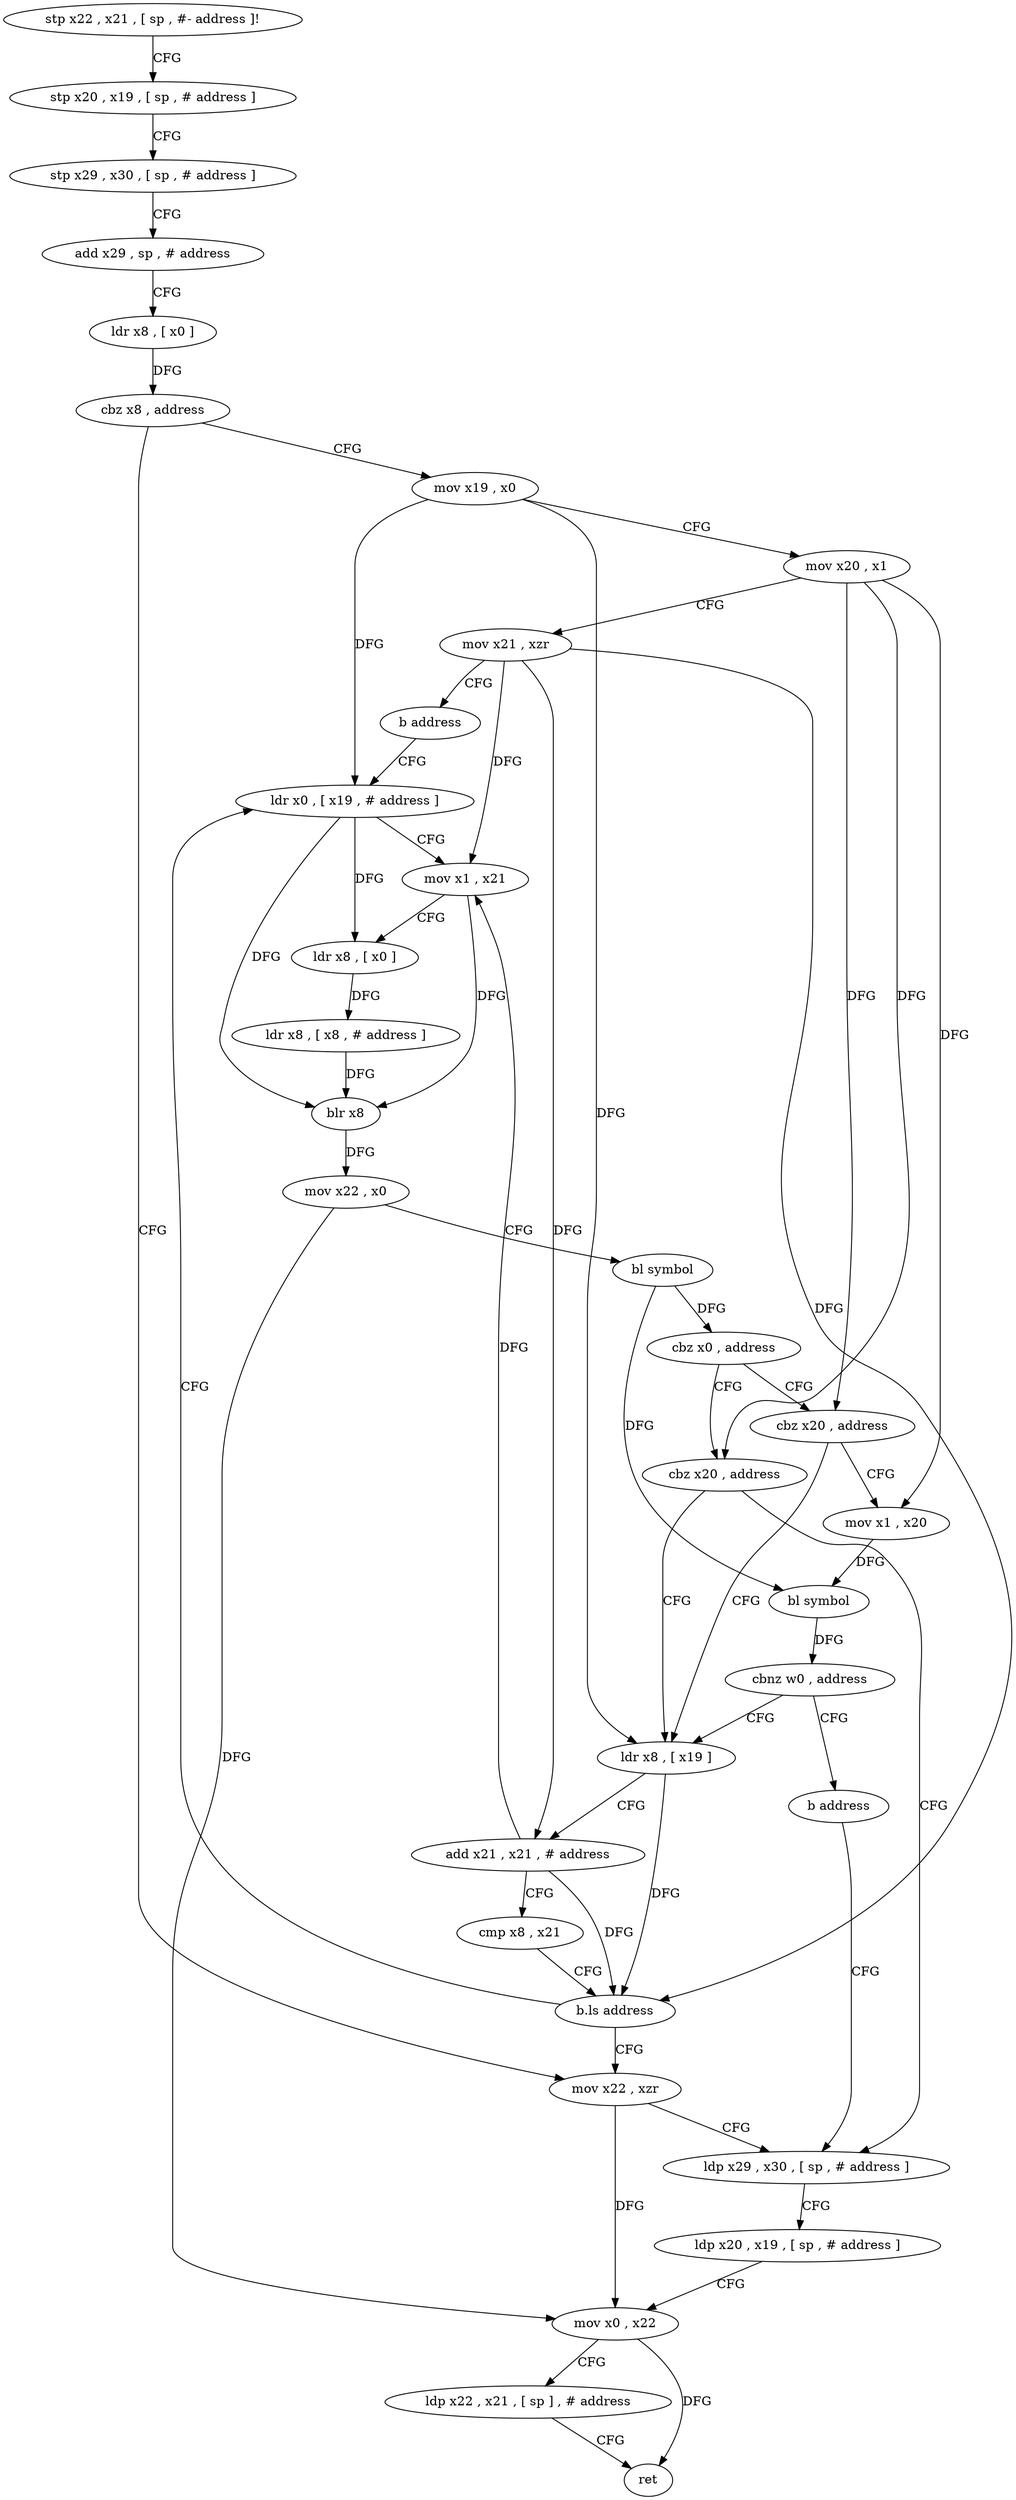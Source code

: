 digraph "func" {
"87444" [label = "stp x22 , x21 , [ sp , #- address ]!" ]
"87448" [label = "stp x20 , x19 , [ sp , # address ]" ]
"87452" [label = "stp x29 , x30 , [ sp , # address ]" ]
"87456" [label = "add x29 , sp , # address" ]
"87460" [label = "ldr x8 , [ x0 ]" ]
"87464" [label = "cbz x8 , address" ]
"87556" [label = "mov x22 , xzr" ]
"87468" [label = "mov x19 , x0" ]
"87560" [label = "ldp x29 , x30 , [ sp , # address ]" ]
"87472" [label = "mov x20 , x1" ]
"87476" [label = "mov x21 , xzr" ]
"87480" [label = "b address" ]
"87504" [label = "ldr x0 , [ x19 , # address ]" ]
"87508" [label = "mov x1 , x21" ]
"87512" [label = "ldr x8 , [ x0 ]" ]
"87516" [label = "ldr x8 , [ x8 , # address ]" ]
"87520" [label = "blr x8" ]
"87524" [label = "mov x22 , x0" ]
"87528" [label = "bl symbol" ]
"87532" [label = "cbz x0 , address" ]
"87484" [label = "cbz x20 , address" ]
"87536" [label = "cbz x20 , address" ]
"87488" [label = "ldr x8 , [ x19 ]" ]
"87540" [label = "mov x1 , x20" ]
"87564" [label = "ldp x20 , x19 , [ sp , # address ]" ]
"87568" [label = "mov x0 , x22" ]
"87572" [label = "ldp x22 , x21 , [ sp ] , # address" ]
"87576" [label = "ret" ]
"87492" [label = "add x21 , x21 , # address" ]
"87496" [label = "cmp x8 , x21" ]
"87500" [label = "b.ls address" ]
"87544" [label = "bl symbol" ]
"87548" [label = "cbnz w0 , address" ]
"87552" [label = "b address" ]
"87444" -> "87448" [ label = "CFG" ]
"87448" -> "87452" [ label = "CFG" ]
"87452" -> "87456" [ label = "CFG" ]
"87456" -> "87460" [ label = "CFG" ]
"87460" -> "87464" [ label = "DFG" ]
"87464" -> "87556" [ label = "CFG" ]
"87464" -> "87468" [ label = "CFG" ]
"87556" -> "87560" [ label = "CFG" ]
"87556" -> "87568" [ label = "DFG" ]
"87468" -> "87472" [ label = "CFG" ]
"87468" -> "87504" [ label = "DFG" ]
"87468" -> "87488" [ label = "DFG" ]
"87560" -> "87564" [ label = "CFG" ]
"87472" -> "87476" [ label = "CFG" ]
"87472" -> "87484" [ label = "DFG" ]
"87472" -> "87536" [ label = "DFG" ]
"87472" -> "87540" [ label = "DFG" ]
"87476" -> "87480" [ label = "CFG" ]
"87476" -> "87508" [ label = "DFG" ]
"87476" -> "87492" [ label = "DFG" ]
"87476" -> "87500" [ label = "DFG" ]
"87480" -> "87504" [ label = "CFG" ]
"87504" -> "87508" [ label = "CFG" ]
"87504" -> "87512" [ label = "DFG" ]
"87504" -> "87520" [ label = "DFG" ]
"87508" -> "87512" [ label = "CFG" ]
"87508" -> "87520" [ label = "DFG" ]
"87512" -> "87516" [ label = "DFG" ]
"87516" -> "87520" [ label = "DFG" ]
"87520" -> "87524" [ label = "DFG" ]
"87524" -> "87528" [ label = "CFG" ]
"87524" -> "87568" [ label = "DFG" ]
"87528" -> "87532" [ label = "DFG" ]
"87528" -> "87544" [ label = "DFG" ]
"87532" -> "87484" [ label = "CFG" ]
"87532" -> "87536" [ label = "CFG" ]
"87484" -> "87560" [ label = "CFG" ]
"87484" -> "87488" [ label = "CFG" ]
"87536" -> "87488" [ label = "CFG" ]
"87536" -> "87540" [ label = "CFG" ]
"87488" -> "87492" [ label = "CFG" ]
"87488" -> "87500" [ label = "DFG" ]
"87540" -> "87544" [ label = "DFG" ]
"87564" -> "87568" [ label = "CFG" ]
"87568" -> "87572" [ label = "CFG" ]
"87568" -> "87576" [ label = "DFG" ]
"87572" -> "87576" [ label = "CFG" ]
"87492" -> "87496" [ label = "CFG" ]
"87492" -> "87508" [ label = "DFG" ]
"87492" -> "87500" [ label = "DFG" ]
"87496" -> "87500" [ label = "CFG" ]
"87500" -> "87556" [ label = "CFG" ]
"87500" -> "87504" [ label = "CFG" ]
"87544" -> "87548" [ label = "DFG" ]
"87548" -> "87488" [ label = "CFG" ]
"87548" -> "87552" [ label = "CFG" ]
"87552" -> "87560" [ label = "CFG" ]
}
